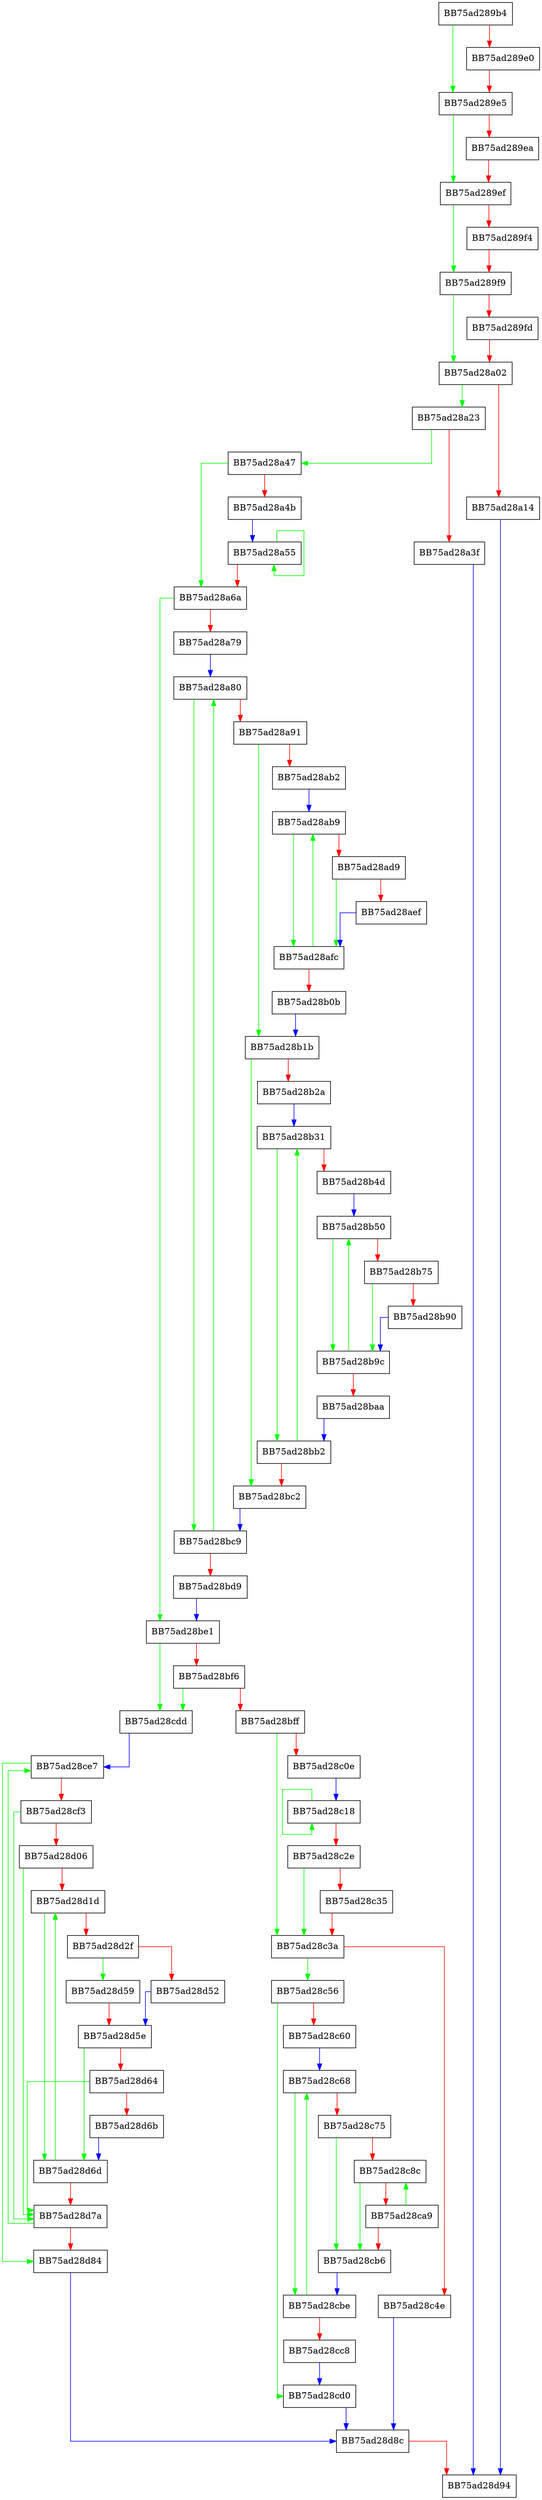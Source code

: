 digraph RemoveDependentProvider {
  node [shape="box"];
  graph [splines=ortho];
  BB75ad289b4 -> BB75ad289e5 [color="green"];
  BB75ad289b4 -> BB75ad289e0 [color="red"];
  BB75ad289e0 -> BB75ad289e5 [color="red"];
  BB75ad289e5 -> BB75ad289ef [color="green"];
  BB75ad289e5 -> BB75ad289ea [color="red"];
  BB75ad289ea -> BB75ad289ef [color="red"];
  BB75ad289ef -> BB75ad289f9 [color="green"];
  BB75ad289ef -> BB75ad289f4 [color="red"];
  BB75ad289f4 -> BB75ad289f9 [color="red"];
  BB75ad289f9 -> BB75ad28a02 [color="green"];
  BB75ad289f9 -> BB75ad289fd [color="red"];
  BB75ad289fd -> BB75ad28a02 [color="red"];
  BB75ad28a02 -> BB75ad28a23 [color="green"];
  BB75ad28a02 -> BB75ad28a14 [color="red"];
  BB75ad28a14 -> BB75ad28d94 [color="blue"];
  BB75ad28a23 -> BB75ad28a47 [color="green"];
  BB75ad28a23 -> BB75ad28a3f [color="red"];
  BB75ad28a3f -> BB75ad28d94 [color="blue"];
  BB75ad28a47 -> BB75ad28a6a [color="green"];
  BB75ad28a47 -> BB75ad28a4b [color="red"];
  BB75ad28a4b -> BB75ad28a55 [color="blue"];
  BB75ad28a55 -> BB75ad28a55 [color="green"];
  BB75ad28a55 -> BB75ad28a6a [color="red"];
  BB75ad28a6a -> BB75ad28be1 [color="green"];
  BB75ad28a6a -> BB75ad28a79 [color="red"];
  BB75ad28a79 -> BB75ad28a80 [color="blue"];
  BB75ad28a80 -> BB75ad28bc9 [color="green"];
  BB75ad28a80 -> BB75ad28a91 [color="red"];
  BB75ad28a91 -> BB75ad28b1b [color="green"];
  BB75ad28a91 -> BB75ad28ab2 [color="red"];
  BB75ad28ab2 -> BB75ad28ab9 [color="blue"];
  BB75ad28ab9 -> BB75ad28afc [color="green"];
  BB75ad28ab9 -> BB75ad28ad9 [color="red"];
  BB75ad28ad9 -> BB75ad28afc [color="green"];
  BB75ad28ad9 -> BB75ad28aef [color="red"];
  BB75ad28aef -> BB75ad28afc [color="blue"];
  BB75ad28afc -> BB75ad28ab9 [color="green"];
  BB75ad28afc -> BB75ad28b0b [color="red"];
  BB75ad28b0b -> BB75ad28b1b [color="blue"];
  BB75ad28b1b -> BB75ad28bc2 [color="green"];
  BB75ad28b1b -> BB75ad28b2a [color="red"];
  BB75ad28b2a -> BB75ad28b31 [color="blue"];
  BB75ad28b31 -> BB75ad28bb2 [color="green"];
  BB75ad28b31 -> BB75ad28b4d [color="red"];
  BB75ad28b4d -> BB75ad28b50 [color="blue"];
  BB75ad28b50 -> BB75ad28b9c [color="green"];
  BB75ad28b50 -> BB75ad28b75 [color="red"];
  BB75ad28b75 -> BB75ad28b9c [color="green"];
  BB75ad28b75 -> BB75ad28b90 [color="red"];
  BB75ad28b90 -> BB75ad28b9c [color="blue"];
  BB75ad28b9c -> BB75ad28b50 [color="green"];
  BB75ad28b9c -> BB75ad28baa [color="red"];
  BB75ad28baa -> BB75ad28bb2 [color="blue"];
  BB75ad28bb2 -> BB75ad28b31 [color="green"];
  BB75ad28bb2 -> BB75ad28bc2 [color="red"];
  BB75ad28bc2 -> BB75ad28bc9 [color="blue"];
  BB75ad28bc9 -> BB75ad28a80 [color="green"];
  BB75ad28bc9 -> BB75ad28bd9 [color="red"];
  BB75ad28bd9 -> BB75ad28be1 [color="blue"];
  BB75ad28be1 -> BB75ad28cdd [color="green"];
  BB75ad28be1 -> BB75ad28bf6 [color="red"];
  BB75ad28bf6 -> BB75ad28cdd [color="green"];
  BB75ad28bf6 -> BB75ad28bff [color="red"];
  BB75ad28bff -> BB75ad28c3a [color="green"];
  BB75ad28bff -> BB75ad28c0e [color="red"];
  BB75ad28c0e -> BB75ad28c18 [color="blue"];
  BB75ad28c18 -> BB75ad28c18 [color="green"];
  BB75ad28c18 -> BB75ad28c2e [color="red"];
  BB75ad28c2e -> BB75ad28c3a [color="green"];
  BB75ad28c2e -> BB75ad28c35 [color="red"];
  BB75ad28c35 -> BB75ad28c3a [color="red"];
  BB75ad28c3a -> BB75ad28c56 [color="green"];
  BB75ad28c3a -> BB75ad28c4e [color="red"];
  BB75ad28c4e -> BB75ad28d8c [color="blue"];
  BB75ad28c56 -> BB75ad28cd0 [color="green"];
  BB75ad28c56 -> BB75ad28c60 [color="red"];
  BB75ad28c60 -> BB75ad28c68 [color="blue"];
  BB75ad28c68 -> BB75ad28cbe [color="green"];
  BB75ad28c68 -> BB75ad28c75 [color="red"];
  BB75ad28c75 -> BB75ad28cb6 [color="green"];
  BB75ad28c75 -> BB75ad28c8c [color="red"];
  BB75ad28c8c -> BB75ad28cb6 [color="green"];
  BB75ad28c8c -> BB75ad28ca9 [color="red"];
  BB75ad28ca9 -> BB75ad28c8c [color="green"];
  BB75ad28ca9 -> BB75ad28cb6 [color="red"];
  BB75ad28cb6 -> BB75ad28cbe [color="blue"];
  BB75ad28cbe -> BB75ad28c68 [color="green"];
  BB75ad28cbe -> BB75ad28cc8 [color="red"];
  BB75ad28cc8 -> BB75ad28cd0 [color="blue"];
  BB75ad28cd0 -> BB75ad28d8c [color="blue"];
  BB75ad28cdd -> BB75ad28ce7 [color="blue"];
  BB75ad28ce7 -> BB75ad28d84 [color="green"];
  BB75ad28ce7 -> BB75ad28cf3 [color="red"];
  BB75ad28cf3 -> BB75ad28d7a [color="green"];
  BB75ad28cf3 -> BB75ad28d06 [color="red"];
  BB75ad28d06 -> BB75ad28d7a [color="green"];
  BB75ad28d06 -> BB75ad28d1d [color="red"];
  BB75ad28d1d -> BB75ad28d6d [color="green"];
  BB75ad28d1d -> BB75ad28d2f [color="red"];
  BB75ad28d2f -> BB75ad28d59 [color="green"];
  BB75ad28d2f -> BB75ad28d52 [color="red"];
  BB75ad28d52 -> BB75ad28d5e [color="blue"];
  BB75ad28d59 -> BB75ad28d5e [color="red"];
  BB75ad28d5e -> BB75ad28d6d [color="green"];
  BB75ad28d5e -> BB75ad28d64 [color="red"];
  BB75ad28d64 -> BB75ad28d7a [color="green"];
  BB75ad28d64 -> BB75ad28d6b [color="red"];
  BB75ad28d6b -> BB75ad28d6d [color="blue"];
  BB75ad28d6d -> BB75ad28d1d [color="green"];
  BB75ad28d6d -> BB75ad28d7a [color="red"];
  BB75ad28d7a -> BB75ad28ce7 [color="green"];
  BB75ad28d7a -> BB75ad28d84 [color="red"];
  BB75ad28d84 -> BB75ad28d8c [color="blue"];
  BB75ad28d8c -> BB75ad28d94 [color="red"];
}